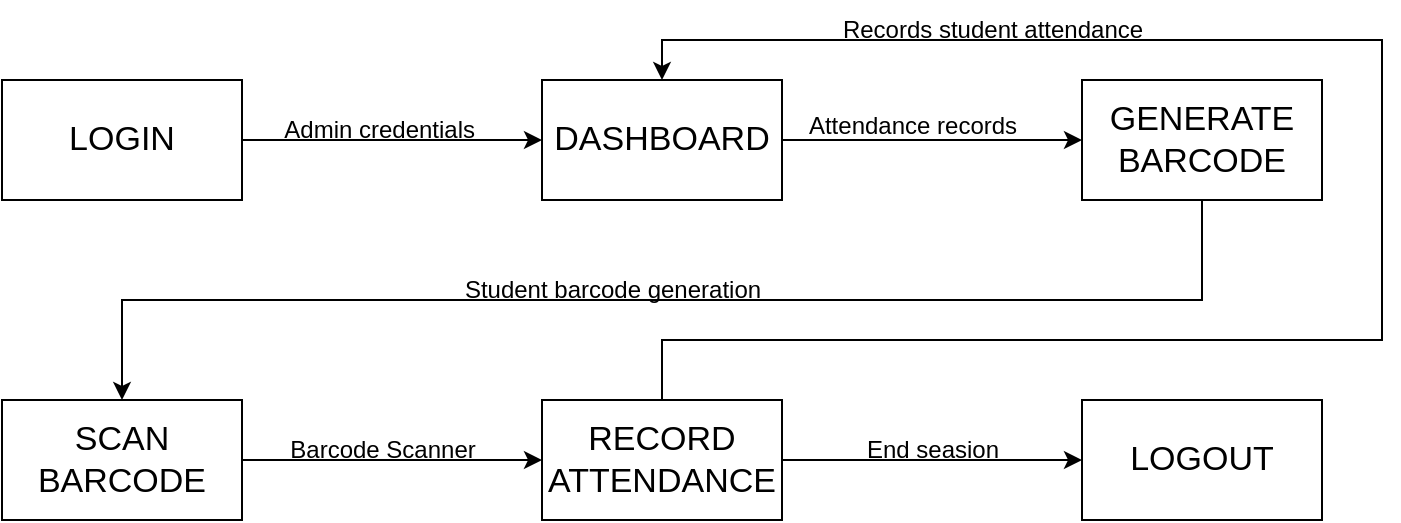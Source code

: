 <mxfile version="28.1.2">
  <diagram name="Page-1" id="mmKih0TYQPzNAhDS0tzM">
    <mxGraphModel dx="872" dy="563" grid="1" gridSize="10" guides="1" tooltips="1" connect="1" arrows="1" fold="1" page="1" pageScale="1" pageWidth="850" pageHeight="1100" math="0" shadow="0">
      <root>
        <mxCell id="0" />
        <mxCell id="1" parent="0" />
        <mxCell id="S2Ms9Og0hgurAdSnIN8M-14" style="edgeStyle=orthogonalEdgeStyle;rounded=0;orthogonalLoop=1;jettySize=auto;html=1;entryX=0;entryY=0.5;entryDx=0;entryDy=0;" edge="1" parent="1" source="S2Ms9Og0hgurAdSnIN8M-1" target="S2Ms9Og0hgurAdSnIN8M-2">
          <mxGeometry relative="1" as="geometry" />
        </mxCell>
        <mxCell id="S2Ms9Og0hgurAdSnIN8M-1" value="&lt;font style=&quot;font-size: 17px;&quot;&gt;LOGIN&lt;/font&gt;" style="rounded=0;whiteSpace=wrap;html=1;" vertex="1" parent="1">
          <mxGeometry x="70" y="80" width="120" height="60" as="geometry" />
        </mxCell>
        <mxCell id="S2Ms9Og0hgurAdSnIN8M-15" style="edgeStyle=orthogonalEdgeStyle;rounded=0;orthogonalLoop=1;jettySize=auto;html=1;entryX=0;entryY=0.5;entryDx=0;entryDy=0;" edge="1" parent="1" source="S2Ms9Og0hgurAdSnIN8M-2" target="S2Ms9Og0hgurAdSnIN8M-3">
          <mxGeometry relative="1" as="geometry" />
        </mxCell>
        <mxCell id="S2Ms9Og0hgurAdSnIN8M-2" value="&lt;span style=&quot;font-size: 17px;&quot;&gt;DASHBOARD&lt;/span&gt;" style="rounded=0;whiteSpace=wrap;html=1;" vertex="1" parent="1">
          <mxGeometry x="340" y="80" width="120" height="60" as="geometry" />
        </mxCell>
        <mxCell id="S2Ms9Og0hgurAdSnIN8M-17" style="edgeStyle=orthogonalEdgeStyle;rounded=0;orthogonalLoop=1;jettySize=auto;html=1;" edge="1" parent="1" source="S2Ms9Og0hgurAdSnIN8M-3" target="S2Ms9Og0hgurAdSnIN8M-4">
          <mxGeometry relative="1" as="geometry">
            <Array as="points">
              <mxPoint x="670" y="190" />
              <mxPoint x="130" y="190" />
            </Array>
          </mxGeometry>
        </mxCell>
        <mxCell id="S2Ms9Og0hgurAdSnIN8M-3" value="&lt;span style=&quot;font-size: 17px;&quot;&gt;GENERATE BARCODE&lt;/span&gt;" style="rounded=0;whiteSpace=wrap;html=1;" vertex="1" parent="1">
          <mxGeometry x="610" y="80" width="120" height="60" as="geometry" />
        </mxCell>
        <mxCell id="S2Ms9Og0hgurAdSnIN8M-18" style="edgeStyle=orthogonalEdgeStyle;rounded=0;orthogonalLoop=1;jettySize=auto;html=1;entryX=0;entryY=0.5;entryDx=0;entryDy=0;" edge="1" parent="1" source="S2Ms9Og0hgurAdSnIN8M-4" target="S2Ms9Og0hgurAdSnIN8M-5">
          <mxGeometry relative="1" as="geometry" />
        </mxCell>
        <mxCell id="S2Ms9Og0hgurAdSnIN8M-4" value="&lt;span style=&quot;font-size: 17px;&quot;&gt;SCAN BARCODE&lt;/span&gt;" style="rounded=0;whiteSpace=wrap;html=1;" vertex="1" parent="1">
          <mxGeometry x="70" y="240" width="120" height="60" as="geometry" />
        </mxCell>
        <mxCell id="S2Ms9Og0hgurAdSnIN8M-19" style="edgeStyle=orthogonalEdgeStyle;rounded=0;orthogonalLoop=1;jettySize=auto;html=1;entryX=0;entryY=0.5;entryDx=0;entryDy=0;" edge="1" parent="1" source="S2Ms9Og0hgurAdSnIN8M-5" target="S2Ms9Og0hgurAdSnIN8M-6">
          <mxGeometry relative="1" as="geometry" />
        </mxCell>
        <mxCell id="S2Ms9Og0hgurAdSnIN8M-21" style="edgeStyle=orthogonalEdgeStyle;rounded=0;orthogonalLoop=1;jettySize=auto;html=1;entryX=0.5;entryY=0;entryDx=0;entryDy=0;" edge="1" parent="1" source="S2Ms9Og0hgurAdSnIN8M-5" target="S2Ms9Og0hgurAdSnIN8M-2">
          <mxGeometry relative="1" as="geometry">
            <Array as="points">
              <mxPoint x="400" y="210" />
              <mxPoint x="760" y="210" />
              <mxPoint x="760" y="60" />
              <mxPoint x="400" y="60" />
            </Array>
          </mxGeometry>
        </mxCell>
        <mxCell id="S2Ms9Og0hgurAdSnIN8M-5" value="&lt;span style=&quot;font-size: 17px;&quot;&gt;RECORD ATTENDANCE&lt;/span&gt;" style="rounded=0;whiteSpace=wrap;html=1;" vertex="1" parent="1">
          <mxGeometry x="340" y="240" width="120" height="60" as="geometry" />
        </mxCell>
        <mxCell id="S2Ms9Og0hgurAdSnIN8M-6" value="&lt;span style=&quot;font-size: 17px;&quot;&gt;LOGOUT&lt;/span&gt;" style="rounded=0;whiteSpace=wrap;html=1;" vertex="1" parent="1">
          <mxGeometry x="610" y="240" width="120" height="60" as="geometry" />
        </mxCell>
        <mxCell id="S2Ms9Og0hgurAdSnIN8M-20" value="Admin credentials&amp;nbsp;" style="text;html=1;align=center;verticalAlign=middle;resizable=0;points=[];autosize=1;strokeColor=none;fillColor=none;" vertex="1" parent="1">
          <mxGeometry x="200" y="90" width="120" height="30" as="geometry" />
        </mxCell>
        <mxCell id="S2Ms9Og0hgurAdSnIN8M-22" value="Attendance records" style="text;html=1;align=center;verticalAlign=middle;resizable=0;points=[];autosize=1;strokeColor=none;fillColor=none;" vertex="1" parent="1">
          <mxGeometry x="460" y="88" width="130" height="30" as="geometry" />
        </mxCell>
        <mxCell id="S2Ms9Og0hgurAdSnIN8M-23" value="Student barcode generation" style="text;html=1;align=center;verticalAlign=middle;resizable=0;points=[];autosize=1;strokeColor=none;fillColor=none;" vertex="1" parent="1">
          <mxGeometry x="290" y="170" width="170" height="30" as="geometry" />
        </mxCell>
        <mxCell id="S2Ms9Og0hgurAdSnIN8M-25" value="Barcode Scanner" style="text;html=1;align=center;verticalAlign=middle;resizable=0;points=[];autosize=1;strokeColor=none;fillColor=none;" vertex="1" parent="1">
          <mxGeometry x="200" y="250" width="120" height="30" as="geometry" />
        </mxCell>
        <mxCell id="S2Ms9Og0hgurAdSnIN8M-26" value="End seasion" style="text;html=1;align=center;verticalAlign=middle;resizable=0;points=[];autosize=1;strokeColor=none;fillColor=none;" vertex="1" parent="1">
          <mxGeometry x="490" y="250" width="90" height="30" as="geometry" />
        </mxCell>
        <mxCell id="S2Ms9Og0hgurAdSnIN8M-28" value="Records student attendance" style="text;html=1;align=center;verticalAlign=middle;resizable=0;points=[];autosize=1;strokeColor=none;fillColor=none;" vertex="1" parent="1">
          <mxGeometry x="480" y="40" width="170" height="30" as="geometry" />
        </mxCell>
      </root>
    </mxGraphModel>
  </diagram>
</mxfile>
